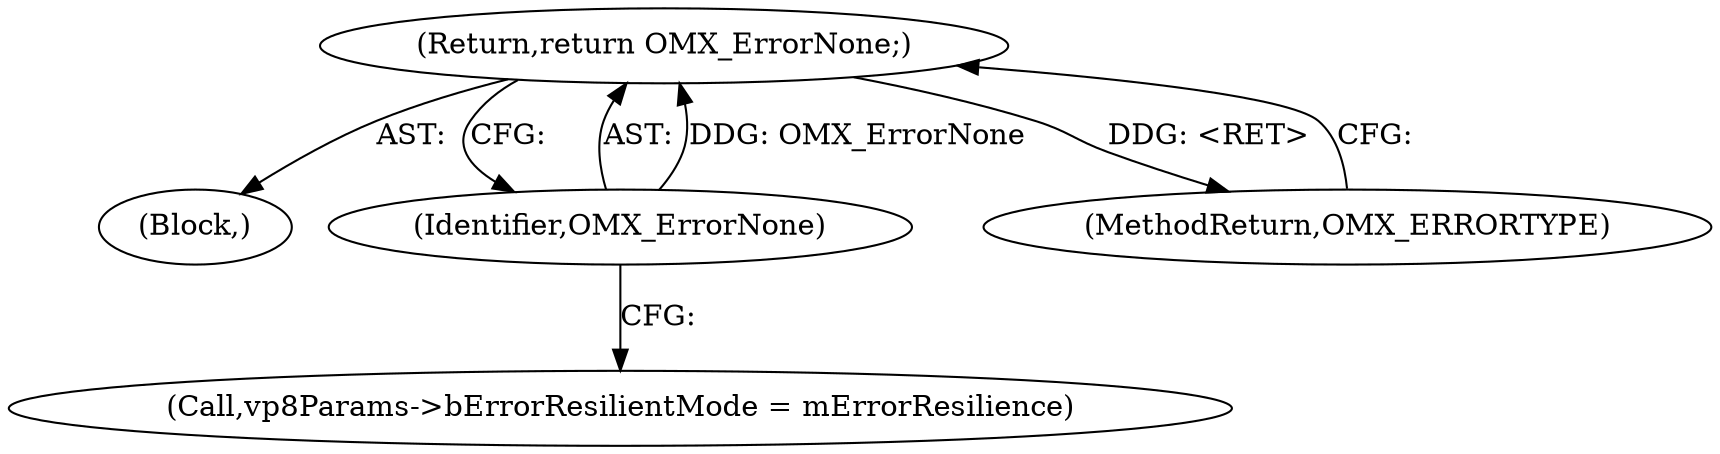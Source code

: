 digraph "1_Android_295c883fe3105b19bcd0f9e07d54c6b589fc5bff_27@del" {
"1000197" [label="(Return,return OMX_ErrorNone;)"];
"1000198" [label="(Identifier,OMX_ErrorNone)"];
"1000161" [label="(Block,)"];
"1000197" [label="(Return,return OMX_ErrorNone;)"];
"1000192" [label="(Call,vp8Params->bErrorResilientMode = mErrorResilience)"];
"1000255" [label="(MethodReturn,OMX_ERRORTYPE)"];
"1000198" [label="(Identifier,OMX_ErrorNone)"];
"1000197" -> "1000161"  [label="AST: "];
"1000197" -> "1000198"  [label="CFG: "];
"1000198" -> "1000197"  [label="AST: "];
"1000255" -> "1000197"  [label="CFG: "];
"1000197" -> "1000255"  [label="DDG: <RET>"];
"1000198" -> "1000197"  [label="DDG: OMX_ErrorNone"];
"1000198" -> "1000192"  [label="CFG: "];
}
